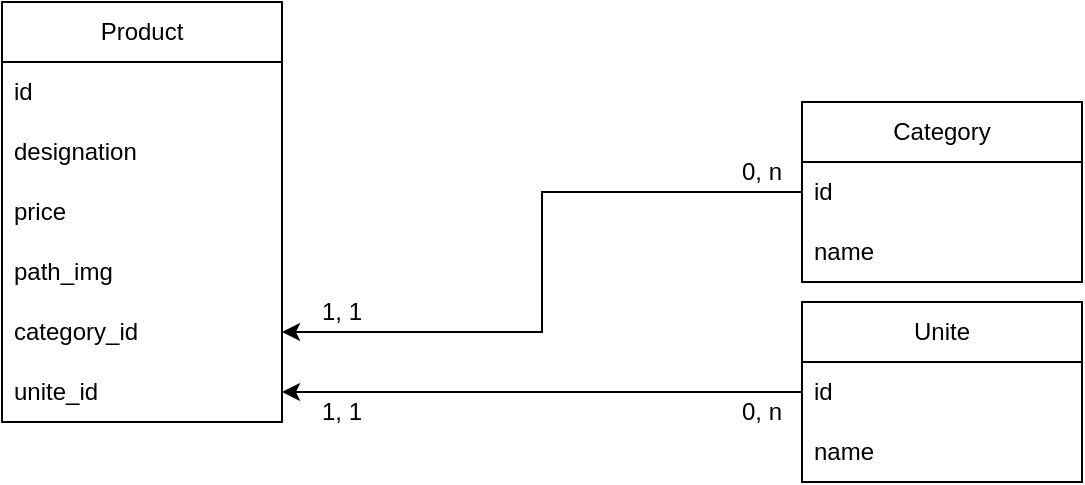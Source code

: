 <mxfile version="23.0.2" type="device">
  <diagram name="Page-1" id="SinCFJ4FQiYJQGdE5BRo">
    <mxGraphModel dx="954" dy="656" grid="1" gridSize="10" guides="1" tooltips="1" connect="1" arrows="1" fold="1" page="1" pageScale="1" pageWidth="827" pageHeight="1169" math="0" shadow="0">
      <root>
        <mxCell id="0" />
        <mxCell id="1" parent="0" />
        <mxCell id="be0yVYKJxUa1-e_JDZGr-1" value="Product" style="swimlane;fontStyle=0;childLayout=stackLayout;horizontal=1;startSize=30;horizontalStack=0;resizeParent=1;resizeParentMax=0;resizeLast=0;collapsible=0;marginBottom=0;whiteSpace=wrap;html=1;" parent="1" vertex="1">
          <mxGeometry x="240" y="230" width="140" height="210" as="geometry" />
        </mxCell>
        <mxCell id="be0yVYKJxUa1-e_JDZGr-2" value="id" style="text;strokeColor=none;fillColor=none;align=left;verticalAlign=middle;spacingLeft=4;spacingRight=4;overflow=hidden;points=[[0,0.5],[1,0.5]];portConstraint=eastwest;rotatable=0;whiteSpace=wrap;html=1;" parent="be0yVYKJxUa1-e_JDZGr-1" vertex="1">
          <mxGeometry y="30" width="140" height="30" as="geometry" />
        </mxCell>
        <mxCell id="be0yVYKJxUa1-e_JDZGr-3" value="designation" style="text;strokeColor=none;fillColor=none;align=left;verticalAlign=middle;spacingLeft=4;spacingRight=4;overflow=hidden;points=[[0,0.5],[1,0.5]];portConstraint=eastwest;rotatable=0;whiteSpace=wrap;html=1;" parent="be0yVYKJxUa1-e_JDZGr-1" vertex="1">
          <mxGeometry y="60" width="140" height="30" as="geometry" />
        </mxCell>
        <mxCell id="be0yVYKJxUa1-e_JDZGr-4" value="price" style="text;strokeColor=none;fillColor=none;align=left;verticalAlign=middle;spacingLeft=4;spacingRight=4;overflow=hidden;points=[[0,0.5],[1,0.5]];portConstraint=eastwest;rotatable=0;whiteSpace=wrap;html=1;" parent="be0yVYKJxUa1-e_JDZGr-1" vertex="1">
          <mxGeometry y="90" width="140" height="30" as="geometry" />
        </mxCell>
        <mxCell id="be0yVYKJxUa1-e_JDZGr-6" value="path_img" style="text;strokeColor=none;fillColor=none;align=left;verticalAlign=middle;spacingLeft=4;spacingRight=4;overflow=hidden;points=[[0,0.5],[1,0.5]];portConstraint=eastwest;rotatable=0;whiteSpace=wrap;html=1;" parent="be0yVYKJxUa1-e_JDZGr-1" vertex="1">
          <mxGeometry y="120" width="140" height="30" as="geometry" />
        </mxCell>
        <mxCell id="be0yVYKJxUa1-e_JDZGr-5" value="category_id" style="text;strokeColor=none;fillColor=none;align=left;verticalAlign=middle;spacingLeft=4;spacingRight=4;overflow=hidden;points=[[0,0.5],[1,0.5]];portConstraint=eastwest;rotatable=0;whiteSpace=wrap;html=1;" parent="be0yVYKJxUa1-e_JDZGr-1" vertex="1">
          <mxGeometry y="150" width="140" height="30" as="geometry" />
        </mxCell>
        <mxCell id="qlxtk3gNVyl_1YvR5OgX-1" value="unite_id" style="text;strokeColor=none;fillColor=none;align=left;verticalAlign=middle;spacingLeft=4;spacingRight=4;overflow=hidden;points=[[0,0.5],[1,0.5]];portConstraint=eastwest;rotatable=0;whiteSpace=wrap;html=1;" vertex="1" parent="be0yVYKJxUa1-e_JDZGr-1">
          <mxGeometry y="180" width="140" height="30" as="geometry" />
        </mxCell>
        <mxCell id="be0yVYKJxUa1-e_JDZGr-7" value="Category" style="swimlane;fontStyle=0;childLayout=stackLayout;horizontal=1;startSize=30;horizontalStack=0;resizeParent=1;resizeParentMax=0;resizeLast=0;collapsible=0;marginBottom=0;whiteSpace=wrap;html=1;" parent="1" vertex="1">
          <mxGeometry x="640" y="280" width="140" height="90" as="geometry" />
        </mxCell>
        <mxCell id="be0yVYKJxUa1-e_JDZGr-9" value="id" style="text;strokeColor=none;fillColor=none;align=left;verticalAlign=middle;spacingLeft=4;spacingRight=4;overflow=hidden;points=[[0,0.5],[1,0.5]];portConstraint=eastwest;rotatable=0;whiteSpace=wrap;html=1;" parent="be0yVYKJxUa1-e_JDZGr-7" vertex="1">
          <mxGeometry y="30" width="140" height="30" as="geometry" />
        </mxCell>
        <mxCell id="be0yVYKJxUa1-e_JDZGr-10" value="name" style="text;strokeColor=none;fillColor=none;align=left;verticalAlign=middle;spacingLeft=4;spacingRight=4;overflow=hidden;points=[[0,0.5],[1,0.5]];portConstraint=eastwest;rotatable=0;whiteSpace=wrap;html=1;" parent="be0yVYKJxUa1-e_JDZGr-7" vertex="1">
          <mxGeometry y="60" width="140" height="30" as="geometry" />
        </mxCell>
        <mxCell id="be0yVYKJxUa1-e_JDZGr-12" style="edgeStyle=orthogonalEdgeStyle;rounded=0;orthogonalLoop=1;jettySize=auto;html=1;entryX=1;entryY=0.5;entryDx=0;entryDy=0;" parent="1" source="be0yVYKJxUa1-e_JDZGr-9" target="be0yVYKJxUa1-e_JDZGr-5" edge="1">
          <mxGeometry relative="1" as="geometry" />
        </mxCell>
        <mxCell id="be0yVYKJxUa1-e_JDZGr-13" value="1, 1" style="text;html=1;strokeColor=none;fillColor=none;align=center;verticalAlign=middle;whiteSpace=wrap;rounded=0;" parent="1" vertex="1">
          <mxGeometry x="380" y="420" width="60" height="30" as="geometry" />
        </mxCell>
        <mxCell id="be0yVYKJxUa1-e_JDZGr-14" value="0, n" style="text;html=1;strokeColor=none;fillColor=none;align=center;verticalAlign=middle;whiteSpace=wrap;rounded=0;" parent="1" vertex="1">
          <mxGeometry x="590" y="300" width="60" height="30" as="geometry" />
        </mxCell>
        <mxCell id="qlxtk3gNVyl_1YvR5OgX-2" value="Unite" style="swimlane;fontStyle=0;childLayout=stackLayout;horizontal=1;startSize=30;horizontalStack=0;resizeParent=1;resizeParentMax=0;resizeLast=0;collapsible=0;marginBottom=0;whiteSpace=wrap;html=1;" vertex="1" parent="1">
          <mxGeometry x="640" y="380" width="140" height="90" as="geometry" />
        </mxCell>
        <mxCell id="qlxtk3gNVyl_1YvR5OgX-3" value="id" style="text;strokeColor=none;fillColor=none;align=left;verticalAlign=middle;spacingLeft=4;spacingRight=4;overflow=hidden;points=[[0,0.5],[1,0.5]];portConstraint=eastwest;rotatable=0;whiteSpace=wrap;html=1;" vertex="1" parent="qlxtk3gNVyl_1YvR5OgX-2">
          <mxGeometry y="30" width="140" height="30" as="geometry" />
        </mxCell>
        <mxCell id="qlxtk3gNVyl_1YvR5OgX-4" value="name" style="text;strokeColor=none;fillColor=none;align=left;verticalAlign=middle;spacingLeft=4;spacingRight=4;overflow=hidden;points=[[0,0.5],[1,0.5]];portConstraint=eastwest;rotatable=0;whiteSpace=wrap;html=1;" vertex="1" parent="qlxtk3gNVyl_1YvR5OgX-2">
          <mxGeometry y="60" width="140" height="30" as="geometry" />
        </mxCell>
        <mxCell id="qlxtk3gNVyl_1YvR5OgX-5" style="edgeStyle=orthogonalEdgeStyle;rounded=0;orthogonalLoop=1;jettySize=auto;html=1;entryX=1;entryY=0.5;entryDx=0;entryDy=0;" edge="1" parent="1" source="qlxtk3gNVyl_1YvR5OgX-3" target="qlxtk3gNVyl_1YvR5OgX-1">
          <mxGeometry relative="1" as="geometry" />
        </mxCell>
        <mxCell id="qlxtk3gNVyl_1YvR5OgX-6" value="1, 1" style="text;html=1;strokeColor=none;fillColor=none;align=center;verticalAlign=middle;whiteSpace=wrap;rounded=0;" vertex="1" parent="1">
          <mxGeometry x="380" y="370" width="60" height="30" as="geometry" />
        </mxCell>
        <mxCell id="qlxtk3gNVyl_1YvR5OgX-7" value="0, n" style="text;html=1;strokeColor=none;fillColor=none;align=center;verticalAlign=middle;whiteSpace=wrap;rounded=0;" vertex="1" parent="1">
          <mxGeometry x="590" y="420" width="60" height="30" as="geometry" />
        </mxCell>
      </root>
    </mxGraphModel>
  </diagram>
</mxfile>
